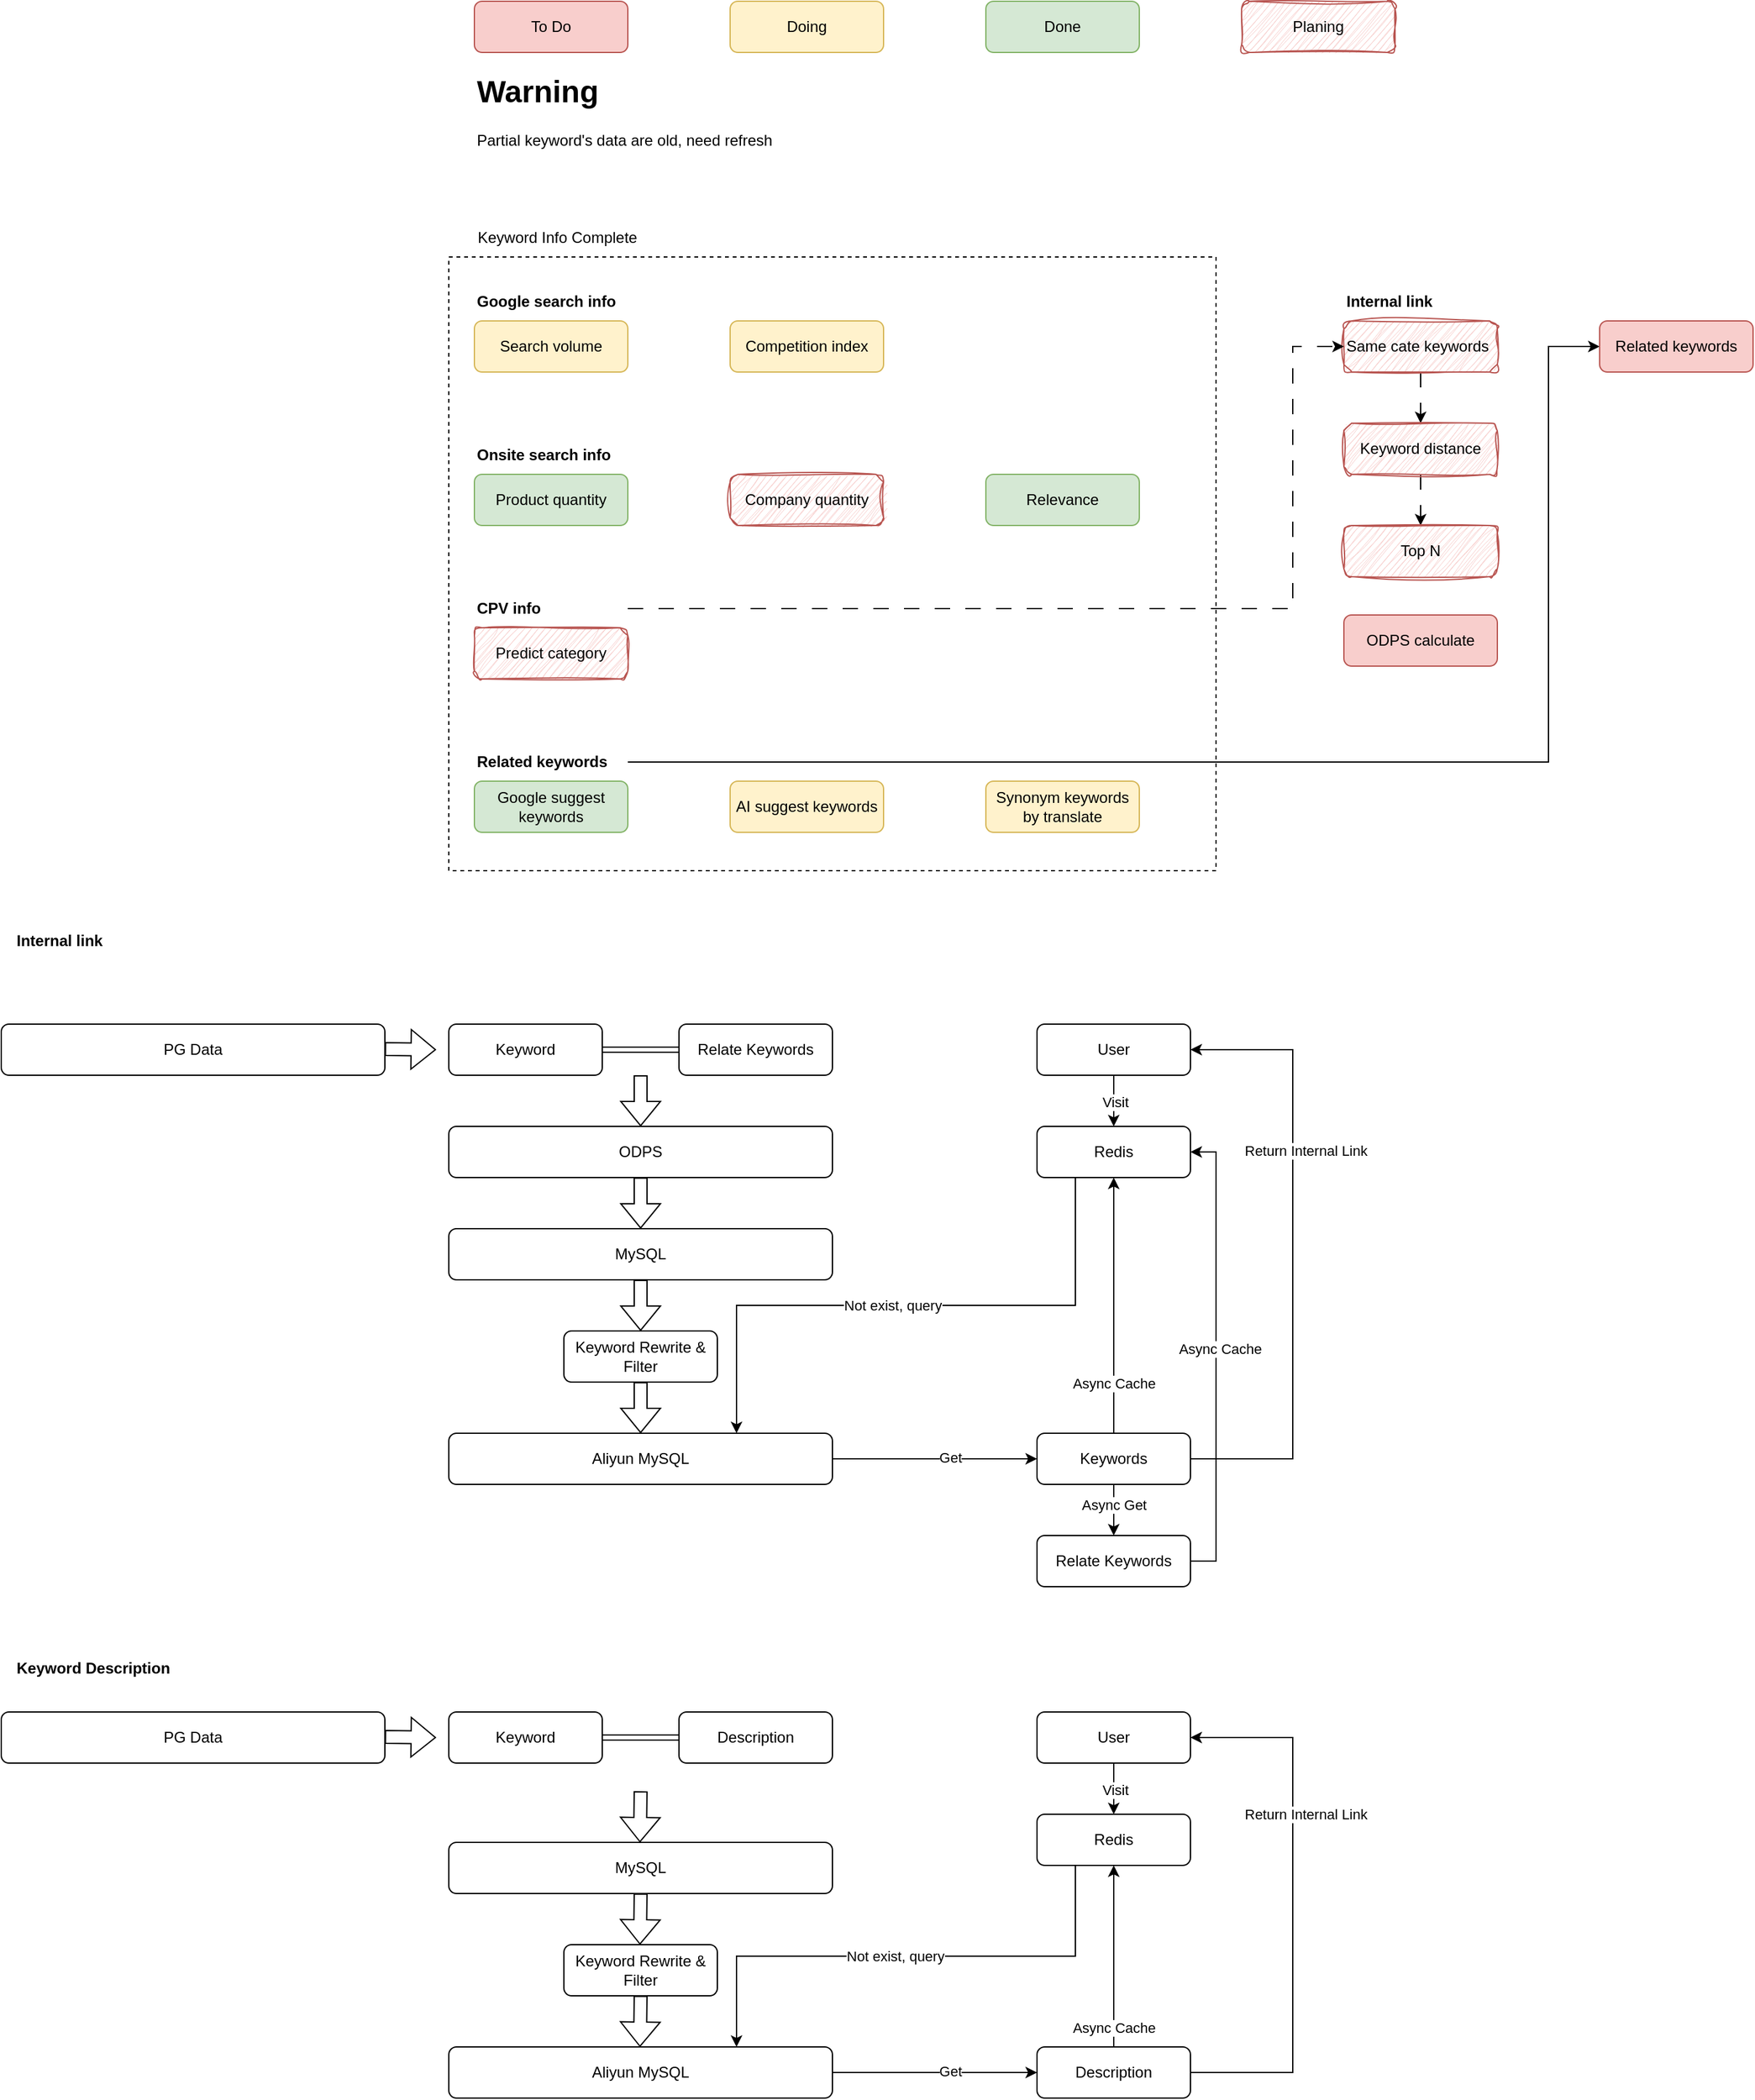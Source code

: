 <mxfile version="26.0.4">
  <diagram name="第 1 页" id="Ahy9z273mDnoItKWHtvz">
    <mxGraphModel dx="2261" dy="1823" grid="1" gridSize="10" guides="1" tooltips="1" connect="1" arrows="1" fold="1" page="1" pageScale="1" pageWidth="827" pageHeight="1169" math="0" shadow="0">
      <root>
        <mxCell id="0" />
        <mxCell id="1" parent="0" />
        <mxCell id="QLPklkZy8RkslpNxWZRx-1" value="" style="rounded=0;whiteSpace=wrap;html=1;fillColor=none;dashed=1;" parent="1" vertex="1">
          <mxGeometry x="60" y="80" width="600" height="480" as="geometry" />
        </mxCell>
        <mxCell id="ZgwYBRZ7Yv_oCQDFEMFJ-1" value="Search volume" style="rounded=1;whiteSpace=wrap;html=1;fillColor=#fff2cc;strokeColor=#d6b656;" parent="1" vertex="1">
          <mxGeometry x="80" y="130" width="120" height="40" as="geometry" />
        </mxCell>
        <mxCell id="ZgwYBRZ7Yv_oCQDFEMFJ-2" value="Google search info" style="text;html=1;align=left;verticalAlign=middle;whiteSpace=wrap;rounded=0;fontStyle=1" parent="1" vertex="1">
          <mxGeometry x="80" y="100" width="120" height="30" as="geometry" />
        </mxCell>
        <mxCell id="OpWzETZfZjG-gpqcdHy6-1" value="Google suggest keywords" style="rounded=1;whiteSpace=wrap;html=1;fillColor=#d5e8d4;strokeColor=#82b366;" parent="1" vertex="1">
          <mxGeometry x="80" y="490" width="120" height="40" as="geometry" />
        </mxCell>
        <mxCell id="OpWzETZfZjG-gpqcdHy6-23" style="edgeStyle=orthogonalEdgeStyle;rounded=0;orthogonalLoop=1;jettySize=auto;html=1;exitX=1;exitY=0.5;exitDx=0;exitDy=0;entryX=0;entryY=0.5;entryDx=0;entryDy=0;" parent="1" source="OpWzETZfZjG-gpqcdHy6-2" target="OpWzETZfZjG-gpqcdHy6-18" edge="1">
          <mxGeometry relative="1" as="geometry">
            <Array as="points">
              <mxPoint x="920" y="475" />
              <mxPoint x="920" y="150" />
            </Array>
          </mxGeometry>
        </mxCell>
        <mxCell id="OpWzETZfZjG-gpqcdHy6-2" value="Related keywords" style="text;html=1;align=left;verticalAlign=middle;whiteSpace=wrap;rounded=0;fontStyle=1" parent="1" vertex="1">
          <mxGeometry x="80" y="460" width="120" height="30" as="geometry" />
        </mxCell>
        <mxCell id="OpWzETZfZjG-gpqcdHy6-4" value="AI suggest keywords" style="rounded=1;whiteSpace=wrap;html=1;fillColor=#fff2cc;strokeColor=#d6b656;" parent="1" vertex="1">
          <mxGeometry x="280" y="490" width="120" height="40" as="geometry" />
        </mxCell>
        <mxCell id="OpWzETZfZjG-gpqcdHy6-30" style="edgeStyle=orthogonalEdgeStyle;rounded=0;orthogonalLoop=1;jettySize=auto;html=1;exitX=0.5;exitY=1;exitDx=0;exitDy=0;entryX=0.5;entryY=0;entryDx=0;entryDy=0;dashed=1;dashPattern=12 12;" parent="1" source="OpWzETZfZjG-gpqcdHy6-7" target="OpWzETZfZjG-gpqcdHy6-8" edge="1">
          <mxGeometry relative="1" as="geometry" />
        </mxCell>
        <mxCell id="OpWzETZfZjG-gpqcdHy6-7" value="Same cate keywords" style="rounded=1;whiteSpace=wrap;html=1;align=left;fillColor=#f8cecc;strokeColor=#b85450;sketch=1;curveFitting=1;jiggle=2;" parent="1" vertex="1">
          <mxGeometry x="760" y="130" width="120" height="40" as="geometry" />
        </mxCell>
        <mxCell id="OpWzETZfZjG-gpqcdHy6-31" style="edgeStyle=orthogonalEdgeStyle;rounded=0;orthogonalLoop=1;jettySize=auto;html=1;exitX=0.5;exitY=1;exitDx=0;exitDy=0;entryX=0.5;entryY=0;entryDx=0;entryDy=0;dashed=1;dashPattern=12 12;" parent="1" source="OpWzETZfZjG-gpqcdHy6-8" target="OpWzETZfZjG-gpqcdHy6-19" edge="1">
          <mxGeometry relative="1" as="geometry" />
        </mxCell>
        <mxCell id="OpWzETZfZjG-gpqcdHy6-8" value="Keyword distance" style="rounded=1;whiteSpace=wrap;html=1;sketch=1;curveFitting=1;jiggle=2;fillColor=#f8cecc;strokeColor=#b85450;" parent="1" vertex="1">
          <mxGeometry x="760" y="210" width="120" height="40" as="geometry" />
        </mxCell>
        <mxCell id="OpWzETZfZjG-gpqcdHy6-9" value="Competition index" style="rounded=1;whiteSpace=wrap;html=1;fillColor=#fff2cc;strokeColor=#d6b656;" parent="1" vertex="1">
          <mxGeometry x="280" y="130" width="120" height="40" as="geometry" />
        </mxCell>
        <mxCell id="OpWzETZfZjG-gpqcdHy6-11" value="Onsite search info" style="text;html=1;align=left;verticalAlign=middle;whiteSpace=wrap;rounded=0;fontStyle=1" parent="1" vertex="1">
          <mxGeometry x="80" y="220" width="110" height="30" as="geometry" />
        </mxCell>
        <mxCell id="OpWzETZfZjG-gpqcdHy6-12" value="Product quantity" style="rounded=1;whiteSpace=wrap;html=1;fillColor=#d5e8d4;strokeColor=#82b366;" parent="1" vertex="1">
          <mxGeometry x="80" y="250" width="120" height="40" as="geometry" />
        </mxCell>
        <mxCell id="OpWzETZfZjG-gpqcdHy6-13" value="Company quantity" style="rounded=1;whiteSpace=wrap;html=1;fillColor=#f8cecc;strokeColor=#b85450;sketch=1;curveFitting=1;jiggle=2;" parent="1" vertex="1">
          <mxGeometry x="280" y="250" width="120" height="40" as="geometry" />
        </mxCell>
        <mxCell id="OpWzETZfZjG-gpqcdHy6-14" value="Relevance" style="rounded=1;whiteSpace=wrap;html=1;fillColor=#d5e8d4;strokeColor=#82b366;" parent="1" vertex="1">
          <mxGeometry x="480" y="250" width="120" height="40" as="geometry" />
        </mxCell>
        <mxCell id="OpWzETZfZjG-gpqcdHy6-24" style="edgeStyle=orthogonalEdgeStyle;rounded=0;orthogonalLoop=1;jettySize=auto;html=1;entryX=0;entryY=0.5;entryDx=0;entryDy=0;align=left;dashed=1;dashPattern=12 12;" parent="1" source="OpWzETZfZjG-gpqcdHy6-15" target="OpWzETZfZjG-gpqcdHy6-7" edge="1">
          <mxGeometry relative="1" as="geometry">
            <Array as="points">
              <mxPoint x="720" y="355" />
              <mxPoint x="720" y="150" />
            </Array>
          </mxGeometry>
        </mxCell>
        <mxCell id="OpWzETZfZjG-gpqcdHy6-15" value="CPV info" style="text;html=1;align=left;verticalAlign=middle;whiteSpace=wrap;rounded=0;fillColor=none;fillStyle=auto;gradientColor=none;fontStyle=1" parent="1" vertex="1">
          <mxGeometry x="80" y="340" width="120" height="30" as="geometry" />
        </mxCell>
        <mxCell id="OpWzETZfZjG-gpqcdHy6-16" value="Predict category" style="rounded=1;whiteSpace=wrap;html=1;fillColor=#f8cecc;strokeColor=#b85450;sketch=1;curveFitting=1;jiggle=2;" parent="1" vertex="1">
          <mxGeometry x="80" y="370" width="120" height="40" as="geometry" />
        </mxCell>
        <mxCell id="OpWzETZfZjG-gpqcdHy6-17" value="Internal link" style="text;html=1;align=left;verticalAlign=middle;whiteSpace=wrap;rounded=0;fontStyle=1" parent="1" vertex="1">
          <mxGeometry x="760" y="100" width="110" height="30" as="geometry" />
        </mxCell>
        <mxCell id="OpWzETZfZjG-gpqcdHy6-18" value="Related keywords" style="rounded=1;whiteSpace=wrap;html=1;fillColor=#f8cecc;strokeColor=#b85450;" parent="1" vertex="1">
          <mxGeometry x="960" y="130" width="120" height="40" as="geometry" />
        </mxCell>
        <mxCell id="OpWzETZfZjG-gpqcdHy6-19" value="Top N" style="rounded=1;whiteSpace=wrap;html=1;sketch=1;curveFitting=1;jiggle=2;fillColor=#f8cecc;strokeColor=#b85450;" parent="1" vertex="1">
          <mxGeometry x="760" y="290" width="120" height="40" as="geometry" />
        </mxCell>
        <mxCell id="OpWzETZfZjG-gpqcdHy6-25" value="Doing" style="rounded=1;whiteSpace=wrap;html=1;fillColor=#fff2cc;strokeColor=#d6b656;" parent="1" vertex="1">
          <mxGeometry x="280" y="-120" width="120" height="40" as="geometry" />
        </mxCell>
        <mxCell id="OpWzETZfZjG-gpqcdHy6-26" value="To Do" style="rounded=1;whiteSpace=wrap;html=1;fillColor=#f8cecc;strokeColor=#b85450;" parent="1" vertex="1">
          <mxGeometry x="80" y="-120" width="120" height="40" as="geometry" />
        </mxCell>
        <mxCell id="OpWzETZfZjG-gpqcdHy6-27" value="Done" style="rounded=1;whiteSpace=wrap;html=1;fillColor=#d5e8d4;strokeColor=#82b366;" parent="1" vertex="1">
          <mxGeometry x="480" y="-120" width="120" height="40" as="geometry" />
        </mxCell>
        <mxCell id="OpWzETZfZjG-gpqcdHy6-28" value="Planing" style="rounded=1;whiteSpace=wrap;html=1;align=center;fillColor=#f8cecc;strokeColor=#b85450;sketch=1;curveFitting=1;jiggle=2;" parent="1" vertex="1">
          <mxGeometry x="680" y="-120" width="120" height="40" as="geometry" />
        </mxCell>
        <mxCell id="OpWzETZfZjG-gpqcdHy6-29" value="&lt;h1 style=&quot;margin-top: 0px;&quot;&gt;Warning&lt;/h1&gt;&lt;div&gt;Partial keyword&#39;s data are old, need refresh&lt;/div&gt;" style="text;html=1;whiteSpace=wrap;overflow=hidden;rounded=0;" parent="1" vertex="1">
          <mxGeometry x="80" y="-70" width="370" height="70" as="geometry" />
        </mxCell>
        <mxCell id="O7_T1QlpKEXNUx2ZE2-n-1" value="Synonym keywords by translate" style="rounded=1;whiteSpace=wrap;html=1;fillColor=#fff2cc;strokeColor=#d6b656;" parent="1" vertex="1">
          <mxGeometry x="480" y="490" width="120" height="40" as="geometry" />
        </mxCell>
        <mxCell id="QLPklkZy8RkslpNxWZRx-2" value="Keyword Info Complete" style="text;html=1;align=center;verticalAlign=middle;whiteSpace=wrap;rounded=0;" parent="1" vertex="1">
          <mxGeometry x="80" y="50" width="130" height="30" as="geometry" />
        </mxCell>
        <mxCell id="PvPpvk-Yxe5Tvdq7k4N1-1" value="ODPS calculate" style="rounded=1;whiteSpace=wrap;html=1;fillColor=#f8cecc;strokeColor=#b85450;" parent="1" vertex="1">
          <mxGeometry x="760" y="360" width="120" height="40" as="geometry" />
        </mxCell>
        <mxCell id="R172kMagoOxk6Mx1gbNo-3" value="Internal link" style="text;html=1;align=left;verticalAlign=middle;whiteSpace=wrap;rounded=0;fontStyle=1" parent="1" vertex="1">
          <mxGeometry x="-280" y="600" width="110" height="30" as="geometry" />
        </mxCell>
        <mxCell id="SXK19-3dQCqhiTptEsW_-3" style="edgeStyle=orthogonalEdgeStyle;rounded=0;orthogonalLoop=1;jettySize=auto;html=1;exitX=1;exitY=0.5;exitDx=0;exitDy=0;entryX=0;entryY=0.5;entryDx=0;entryDy=0;shape=link;" parent="1" source="SXK19-3dQCqhiTptEsW_-1" target="SXK19-3dQCqhiTptEsW_-2" edge="1">
          <mxGeometry relative="1" as="geometry" />
        </mxCell>
        <mxCell id="SXK19-3dQCqhiTptEsW_-1" value="Keyword" style="rounded=1;whiteSpace=wrap;html=1;" parent="1" vertex="1">
          <mxGeometry x="60" y="680" width="120" height="40" as="geometry" />
        </mxCell>
        <mxCell id="SXK19-3dQCqhiTptEsW_-2" value="Relate Keywords" style="rounded=1;whiteSpace=wrap;html=1;" parent="1" vertex="1">
          <mxGeometry x="240" y="680" width="120" height="40" as="geometry" />
        </mxCell>
        <mxCell id="SXK19-3dQCqhiTptEsW_-14" style="edgeStyle=orthogonalEdgeStyle;rounded=0;orthogonalLoop=1;jettySize=auto;html=1;exitX=0.5;exitY=1;exitDx=0;exitDy=0;entryX=0.5;entryY=0;entryDx=0;entryDy=0;shape=flexArrow;" parent="1" source="SXK19-3dQCqhiTptEsW_-4" target="SXK19-3dQCqhiTptEsW_-6" edge="1">
          <mxGeometry relative="1" as="geometry" />
        </mxCell>
        <mxCell id="SXK19-3dQCqhiTptEsW_-4" value="MySQL" style="rounded=1;whiteSpace=wrap;html=1;" parent="1" vertex="1">
          <mxGeometry x="60" y="840" width="300" height="40" as="geometry" />
        </mxCell>
        <mxCell id="SXK19-3dQCqhiTptEsW_-13" style="edgeStyle=orthogonalEdgeStyle;rounded=0;orthogonalLoop=1;jettySize=auto;html=1;exitX=0.5;exitY=1;exitDx=0;exitDy=0;entryX=0.5;entryY=0;entryDx=0;entryDy=0;shape=flexArrow;" parent="1" source="SXK19-3dQCqhiTptEsW_-5" target="SXK19-3dQCqhiTptEsW_-4" edge="1">
          <mxGeometry relative="1" as="geometry" />
        </mxCell>
        <mxCell id="SXK19-3dQCqhiTptEsW_-5" value="ODPS" style="rounded=1;whiteSpace=wrap;html=1;" parent="1" vertex="1">
          <mxGeometry x="60" y="760" width="300" height="40" as="geometry" />
        </mxCell>
        <mxCell id="SXK19-3dQCqhiTptEsW_-15" style="edgeStyle=orthogonalEdgeStyle;rounded=0;orthogonalLoop=1;jettySize=auto;html=1;exitX=0.5;exitY=1;exitDx=0;exitDy=0;shape=flexArrow;" parent="1" source="SXK19-3dQCqhiTptEsW_-6" target="SXK19-3dQCqhiTptEsW_-7" edge="1">
          <mxGeometry relative="1" as="geometry" />
        </mxCell>
        <mxCell id="SXK19-3dQCqhiTptEsW_-6" value="Keyword Rewrite &amp;amp; Filter" style="rounded=1;whiteSpace=wrap;html=1;" parent="1" vertex="1">
          <mxGeometry x="150" y="920" width="120" height="40" as="geometry" />
        </mxCell>
        <mxCell id="SXK19-3dQCqhiTptEsW_-22" style="edgeStyle=orthogonalEdgeStyle;rounded=0;orthogonalLoop=1;jettySize=auto;html=1;exitX=1;exitY=0.5;exitDx=0;exitDy=0;entryX=0;entryY=0.5;entryDx=0;entryDy=0;" parent="1" source="SXK19-3dQCqhiTptEsW_-7" target="SXK19-3dQCqhiTptEsW_-11" edge="1">
          <mxGeometry relative="1" as="geometry" />
        </mxCell>
        <mxCell id="SXK19-3dQCqhiTptEsW_-28" value="Get" style="edgeLabel;html=1;align=center;verticalAlign=middle;resizable=0;points=[];" parent="SXK19-3dQCqhiTptEsW_-22" vertex="1" connectable="0">
          <mxGeometry x="0.15" y="2" relative="1" as="geometry">
            <mxPoint y="1" as="offset" />
          </mxGeometry>
        </mxCell>
        <mxCell id="SXK19-3dQCqhiTptEsW_-7" value="Aliyun MySQL" style="rounded=1;whiteSpace=wrap;html=1;" parent="1" vertex="1">
          <mxGeometry x="60" y="1000" width="300" height="40" as="geometry" />
        </mxCell>
        <mxCell id="SXK19-3dQCqhiTptEsW_-16" style="edgeStyle=orthogonalEdgeStyle;rounded=0;orthogonalLoop=1;jettySize=auto;html=1;exitX=0.5;exitY=1;exitDx=0;exitDy=0;entryX=0.5;entryY=0;entryDx=0;entryDy=0;" parent="1" source="SXK19-3dQCqhiTptEsW_-8" target="SXK19-3dQCqhiTptEsW_-9" edge="1">
          <mxGeometry relative="1" as="geometry" />
        </mxCell>
        <mxCell id="SXK19-3dQCqhiTptEsW_-26" value="Visit" style="edgeLabel;html=1;align=center;verticalAlign=middle;resizable=0;points=[];" parent="SXK19-3dQCqhiTptEsW_-16" vertex="1" connectable="0">
          <mxGeometry x="0.025" y="1" relative="1" as="geometry">
            <mxPoint as="offset" />
          </mxGeometry>
        </mxCell>
        <mxCell id="SXK19-3dQCqhiTptEsW_-8" value="User" style="rounded=1;whiteSpace=wrap;html=1;" parent="1" vertex="1">
          <mxGeometry x="520" y="680" width="120" height="40" as="geometry" />
        </mxCell>
        <mxCell id="SXK19-3dQCqhiTptEsW_-24" style="edgeStyle=orthogonalEdgeStyle;rounded=0;orthogonalLoop=1;jettySize=auto;html=1;exitX=0.25;exitY=1;exitDx=0;exitDy=0;entryX=0.75;entryY=0;entryDx=0;entryDy=0;" parent="1" source="SXK19-3dQCqhiTptEsW_-9" target="SXK19-3dQCqhiTptEsW_-7" edge="1">
          <mxGeometry relative="1" as="geometry" />
        </mxCell>
        <mxCell id="SXK19-3dQCqhiTptEsW_-27" value="Not exist, query" style="edgeLabel;html=1;align=center;verticalAlign=middle;resizable=0;points=[];" parent="SXK19-3dQCqhiTptEsW_-24" vertex="1" connectable="0">
          <mxGeometry x="0.045" relative="1" as="geometry">
            <mxPoint as="offset" />
          </mxGeometry>
        </mxCell>
        <mxCell id="SXK19-3dQCqhiTptEsW_-9" value="Redis" style="rounded=1;whiteSpace=wrap;html=1;" parent="1" vertex="1">
          <mxGeometry x="520" y="760" width="120" height="40" as="geometry" />
        </mxCell>
        <mxCell id="SXK19-3dQCqhiTptEsW_-25" style="edgeStyle=orthogonalEdgeStyle;rounded=0;orthogonalLoop=1;jettySize=auto;html=1;exitX=0.5;exitY=0;exitDx=0;exitDy=0;entryX=0.5;entryY=1;entryDx=0;entryDy=0;" parent="1" source="SXK19-3dQCqhiTptEsW_-11" target="SXK19-3dQCqhiTptEsW_-9" edge="1">
          <mxGeometry relative="1" as="geometry" />
        </mxCell>
        <mxCell id="SXK19-3dQCqhiTptEsW_-29" value="Async Cache" style="edgeLabel;html=1;align=center;verticalAlign=middle;resizable=0;points=[];" parent="SXK19-3dQCqhiTptEsW_-25" vertex="1" connectable="0">
          <mxGeometry x="-0.165" relative="1" as="geometry">
            <mxPoint y="44" as="offset" />
          </mxGeometry>
        </mxCell>
        <mxCell id="SXK19-3dQCqhiTptEsW_-30" style="edgeStyle=orthogonalEdgeStyle;rounded=0;orthogonalLoop=1;jettySize=auto;html=1;exitX=0.5;exitY=1;exitDx=0;exitDy=0;entryX=0.5;entryY=0;entryDx=0;entryDy=0;" parent="1" source="SXK19-3dQCqhiTptEsW_-11" target="SXK19-3dQCqhiTptEsW_-21" edge="1">
          <mxGeometry relative="1" as="geometry" />
        </mxCell>
        <mxCell id="SXK19-3dQCqhiTptEsW_-31" value="Async Get" style="edgeLabel;html=1;align=center;verticalAlign=middle;resizable=0;points=[];" parent="SXK19-3dQCqhiTptEsW_-30" vertex="1" connectable="0">
          <mxGeometry x="-0.225" relative="1" as="geometry">
            <mxPoint as="offset" />
          </mxGeometry>
        </mxCell>
        <mxCell id="SXK19-3dQCqhiTptEsW_-35" style="edgeStyle=orthogonalEdgeStyle;rounded=0;orthogonalLoop=1;jettySize=auto;html=1;exitX=1;exitY=0.5;exitDx=0;exitDy=0;entryX=1;entryY=0.5;entryDx=0;entryDy=0;" parent="1" source="SXK19-3dQCqhiTptEsW_-11" target="SXK19-3dQCqhiTptEsW_-8" edge="1">
          <mxGeometry relative="1" as="geometry">
            <Array as="points">
              <mxPoint x="720" y="1020" />
              <mxPoint x="720" y="700" />
            </Array>
          </mxGeometry>
        </mxCell>
        <mxCell id="SXK19-3dQCqhiTptEsW_-36" value="Return Internal Link" style="edgeLabel;html=1;align=center;verticalAlign=middle;resizable=0;points=[];" parent="SXK19-3dQCqhiTptEsW_-35" vertex="1" connectable="0">
          <mxGeometry x="0.337" y="-1" relative="1" as="geometry">
            <mxPoint x="9" as="offset" />
          </mxGeometry>
        </mxCell>
        <mxCell id="SXK19-3dQCqhiTptEsW_-11" value="Keywords" style="rounded=1;whiteSpace=wrap;html=1;" parent="1" vertex="1">
          <mxGeometry x="520" y="1000" width="120" height="40" as="geometry" />
        </mxCell>
        <mxCell id="SXK19-3dQCqhiTptEsW_-12" value="" style="shape=flexArrow;endArrow=classic;html=1;rounded=0;" parent="1" target="SXK19-3dQCqhiTptEsW_-5" edge="1">
          <mxGeometry width="50" height="50" relative="1" as="geometry">
            <mxPoint x="210" y="720" as="sourcePoint" />
            <mxPoint x="750" y="910" as="targetPoint" />
          </mxGeometry>
        </mxCell>
        <mxCell id="SXK19-3dQCqhiTptEsW_-32" style="edgeStyle=orthogonalEdgeStyle;rounded=0;orthogonalLoop=1;jettySize=auto;html=1;exitX=1;exitY=0.5;exitDx=0;exitDy=0;entryX=1;entryY=0.5;entryDx=0;entryDy=0;" parent="1" source="SXK19-3dQCqhiTptEsW_-21" target="SXK19-3dQCqhiTptEsW_-9" edge="1">
          <mxGeometry relative="1" as="geometry" />
        </mxCell>
        <mxCell id="SXK19-3dQCqhiTptEsW_-33" value="Async Cache" style="edgeLabel;html=1;align=center;verticalAlign=middle;resizable=0;points=[];" parent="SXK19-3dQCqhiTptEsW_-32" vertex="1" connectable="0">
          <mxGeometry x="0.032" y="-3" relative="1" as="geometry">
            <mxPoint as="offset" />
          </mxGeometry>
        </mxCell>
        <mxCell id="SXK19-3dQCqhiTptEsW_-21" value="Relate Keywords" style="rounded=1;whiteSpace=wrap;html=1;" parent="1" vertex="1">
          <mxGeometry x="520" y="1080" width="120" height="40" as="geometry" />
        </mxCell>
        <mxCell id="P3ZBpjZqTPr8CXKGYrLp-1" value="PG Data" style="rounded=1;whiteSpace=wrap;html=1;" parent="1" vertex="1">
          <mxGeometry x="-290" y="680" width="300" height="40" as="geometry" />
        </mxCell>
        <mxCell id="P3ZBpjZqTPr8CXKGYrLp-4" value="" style="shape=flexArrow;endArrow=classic;html=1;rounded=0;" parent="1" edge="1">
          <mxGeometry width="50" height="50" relative="1" as="geometry">
            <mxPoint x="10" y="699.5" as="sourcePoint" />
            <mxPoint x="50" y="700" as="targetPoint" />
          </mxGeometry>
        </mxCell>
        <mxCell id="XP9X3RCGj3QsMXJREhf8-1" style="edgeStyle=orthogonalEdgeStyle;rounded=0;orthogonalLoop=1;jettySize=auto;html=1;exitX=1;exitY=0.5;exitDx=0;exitDy=0;entryX=0;entryY=0.5;entryDx=0;entryDy=0;shape=link;" edge="1" parent="1" source="XP9X3RCGj3QsMXJREhf8-2" target="XP9X3RCGj3QsMXJREhf8-3">
          <mxGeometry relative="1" as="geometry" />
        </mxCell>
        <mxCell id="XP9X3RCGj3QsMXJREhf8-2" value="Keyword" style="rounded=1;whiteSpace=wrap;html=1;" vertex="1" parent="1">
          <mxGeometry x="60" y="1218" width="120" height="40" as="geometry" />
        </mxCell>
        <mxCell id="XP9X3RCGj3QsMXJREhf8-3" value="Description" style="rounded=1;whiteSpace=wrap;html=1;" vertex="1" parent="1">
          <mxGeometry x="240" y="1218" width="120" height="40" as="geometry" />
        </mxCell>
        <mxCell id="XP9X3RCGj3QsMXJREhf8-5" value="MySQL" style="rounded=1;whiteSpace=wrap;html=1;" vertex="1" parent="1">
          <mxGeometry x="60" y="1320" width="300" height="40" as="geometry" />
        </mxCell>
        <mxCell id="XP9X3RCGj3QsMXJREhf8-9" value="Keyword Rewrite &amp;amp; Filter" style="rounded=1;whiteSpace=wrap;html=1;" vertex="1" parent="1">
          <mxGeometry x="150" y="1400" width="120" height="40" as="geometry" />
        </mxCell>
        <mxCell id="XP9X3RCGj3QsMXJREhf8-10" style="edgeStyle=orthogonalEdgeStyle;rounded=0;orthogonalLoop=1;jettySize=auto;html=1;exitX=1;exitY=0.5;exitDx=0;exitDy=0;entryX=0;entryY=0.5;entryDx=0;entryDy=0;" edge="1" parent="1" source="XP9X3RCGj3QsMXJREhf8-12" target="XP9X3RCGj3QsMXJREhf8-25">
          <mxGeometry relative="1" as="geometry" />
        </mxCell>
        <mxCell id="XP9X3RCGj3QsMXJREhf8-11" value="Get" style="edgeLabel;html=1;align=center;verticalAlign=middle;resizable=0;points=[];" vertex="1" connectable="0" parent="XP9X3RCGj3QsMXJREhf8-10">
          <mxGeometry x="0.15" y="2" relative="1" as="geometry">
            <mxPoint y="1" as="offset" />
          </mxGeometry>
        </mxCell>
        <mxCell id="XP9X3RCGj3QsMXJREhf8-12" value="Aliyun MySQL" style="rounded=1;whiteSpace=wrap;html=1;" vertex="1" parent="1">
          <mxGeometry x="60" y="1480" width="300" height="40" as="geometry" />
        </mxCell>
        <mxCell id="XP9X3RCGj3QsMXJREhf8-13" style="edgeStyle=orthogonalEdgeStyle;rounded=0;orthogonalLoop=1;jettySize=auto;html=1;exitX=0.5;exitY=1;exitDx=0;exitDy=0;entryX=0.5;entryY=0;entryDx=0;entryDy=0;" edge="1" parent="1" source="XP9X3RCGj3QsMXJREhf8-15" target="XP9X3RCGj3QsMXJREhf8-18">
          <mxGeometry relative="1" as="geometry" />
        </mxCell>
        <mxCell id="XP9X3RCGj3QsMXJREhf8-14" value="Visit" style="edgeLabel;html=1;align=center;verticalAlign=middle;resizable=0;points=[];" vertex="1" connectable="0" parent="XP9X3RCGj3QsMXJREhf8-13">
          <mxGeometry x="0.025" y="1" relative="1" as="geometry">
            <mxPoint as="offset" />
          </mxGeometry>
        </mxCell>
        <mxCell id="XP9X3RCGj3QsMXJREhf8-15" value="User" style="rounded=1;whiteSpace=wrap;html=1;" vertex="1" parent="1">
          <mxGeometry x="520" y="1218" width="120" height="40" as="geometry" />
        </mxCell>
        <mxCell id="XP9X3RCGj3QsMXJREhf8-16" style="edgeStyle=orthogonalEdgeStyle;rounded=0;orthogonalLoop=1;jettySize=auto;html=1;exitX=0.25;exitY=1;exitDx=0;exitDy=0;entryX=0.75;entryY=0;entryDx=0;entryDy=0;" edge="1" parent="1" source="XP9X3RCGj3QsMXJREhf8-18" target="XP9X3RCGj3QsMXJREhf8-12">
          <mxGeometry relative="1" as="geometry" />
        </mxCell>
        <mxCell id="XP9X3RCGj3QsMXJREhf8-17" value="Not exist, query" style="edgeLabel;html=1;align=center;verticalAlign=middle;resizable=0;points=[];" vertex="1" connectable="0" parent="XP9X3RCGj3QsMXJREhf8-16">
          <mxGeometry x="0.045" relative="1" as="geometry">
            <mxPoint as="offset" />
          </mxGeometry>
        </mxCell>
        <mxCell id="XP9X3RCGj3QsMXJREhf8-18" value="Redis" style="rounded=1;whiteSpace=wrap;html=1;" vertex="1" parent="1">
          <mxGeometry x="520" y="1298" width="120" height="40" as="geometry" />
        </mxCell>
        <mxCell id="XP9X3RCGj3QsMXJREhf8-19" style="edgeStyle=orthogonalEdgeStyle;rounded=0;orthogonalLoop=1;jettySize=auto;html=1;exitX=0.5;exitY=0;exitDx=0;exitDy=0;entryX=0.5;entryY=1;entryDx=0;entryDy=0;" edge="1" parent="1" source="XP9X3RCGj3QsMXJREhf8-25" target="XP9X3RCGj3QsMXJREhf8-18">
          <mxGeometry relative="1" as="geometry" />
        </mxCell>
        <mxCell id="XP9X3RCGj3QsMXJREhf8-20" value="Async Cache" style="edgeLabel;html=1;align=center;verticalAlign=middle;resizable=0;points=[];" vertex="1" connectable="0" parent="XP9X3RCGj3QsMXJREhf8-19">
          <mxGeometry x="-0.165" relative="1" as="geometry">
            <mxPoint y="44" as="offset" />
          </mxGeometry>
        </mxCell>
        <mxCell id="XP9X3RCGj3QsMXJREhf8-23" style="edgeStyle=orthogonalEdgeStyle;rounded=0;orthogonalLoop=1;jettySize=auto;html=1;exitX=1;exitY=0.5;exitDx=0;exitDy=0;entryX=1;entryY=0.5;entryDx=0;entryDy=0;" edge="1" parent="1" source="XP9X3RCGj3QsMXJREhf8-25" target="XP9X3RCGj3QsMXJREhf8-15">
          <mxGeometry relative="1" as="geometry">
            <Array as="points">
              <mxPoint x="720" y="1500" />
              <mxPoint x="720" y="1238" />
            </Array>
          </mxGeometry>
        </mxCell>
        <mxCell id="XP9X3RCGj3QsMXJREhf8-24" value="Return Internal Link" style="edgeLabel;html=1;align=center;verticalAlign=middle;resizable=0;points=[];" vertex="1" connectable="0" parent="XP9X3RCGj3QsMXJREhf8-23">
          <mxGeometry x="0.337" y="-1" relative="1" as="geometry">
            <mxPoint x="9" as="offset" />
          </mxGeometry>
        </mxCell>
        <mxCell id="XP9X3RCGj3QsMXJREhf8-25" value="Description" style="rounded=1;whiteSpace=wrap;html=1;" vertex="1" parent="1">
          <mxGeometry x="520" y="1480" width="120" height="40" as="geometry" />
        </mxCell>
        <mxCell id="XP9X3RCGj3QsMXJREhf8-30" value="PG Data" style="rounded=1;whiteSpace=wrap;html=1;" vertex="1" parent="1">
          <mxGeometry x="-290" y="1218" width="300" height="40" as="geometry" />
        </mxCell>
        <mxCell id="XP9X3RCGj3QsMXJREhf8-31" value="" style="shape=flexArrow;endArrow=classic;html=1;rounded=0;" edge="1" parent="1">
          <mxGeometry width="50" height="50" relative="1" as="geometry">
            <mxPoint x="10" y="1237.5" as="sourcePoint" />
            <mxPoint x="50" y="1238" as="targetPoint" />
          </mxGeometry>
        </mxCell>
        <mxCell id="XP9X3RCGj3QsMXJREhf8-32" value="Keyword Description" style="text;html=1;align=left;verticalAlign=middle;whiteSpace=wrap;rounded=0;fontStyle=1" vertex="1" parent="1">
          <mxGeometry x="-280" y="1169" width="140" height="30" as="geometry" />
        </mxCell>
        <mxCell id="XP9X3RCGj3QsMXJREhf8-34" value="" style="shape=flexArrow;endArrow=classic;html=1;rounded=0;" edge="1" parent="1">
          <mxGeometry width="50" height="50" relative="1" as="geometry">
            <mxPoint x="210" y="1280" as="sourcePoint" />
            <mxPoint x="209.5" y="1320" as="targetPoint" />
          </mxGeometry>
        </mxCell>
        <mxCell id="XP9X3RCGj3QsMXJREhf8-35" value="" style="shape=flexArrow;endArrow=classic;html=1;rounded=0;" edge="1" parent="1">
          <mxGeometry width="50" height="50" relative="1" as="geometry">
            <mxPoint x="210" y="1360" as="sourcePoint" />
            <mxPoint x="209.5" y="1400" as="targetPoint" />
          </mxGeometry>
        </mxCell>
        <mxCell id="XP9X3RCGj3QsMXJREhf8-36" value="" style="shape=flexArrow;endArrow=classic;html=1;rounded=0;" edge="1" parent="1">
          <mxGeometry width="50" height="50" relative="1" as="geometry">
            <mxPoint x="210" y="1440" as="sourcePoint" />
            <mxPoint x="209.5" y="1480" as="targetPoint" />
          </mxGeometry>
        </mxCell>
      </root>
    </mxGraphModel>
  </diagram>
</mxfile>

